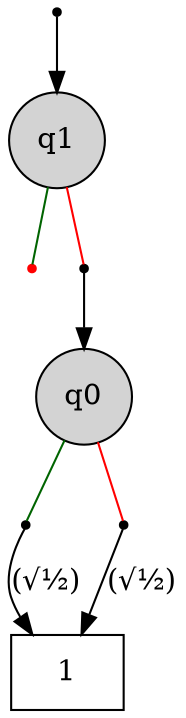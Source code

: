 digraph "DD" {
graph [center=true, ordering=out];
node [shape=circle, center=true];
"T" [ shape = box, label="1" ];
"R" [label="", shape=point];
"0" [ label="q1" ,style=filled, fillcolor=lightgray ];
"0h0"  [label="", shape=point , fillcolor=red, color=red];
"0h2"  [label="", shape=point];
"1" [ label="q0" ,style=filled, fillcolor=lightgray ];
"1h0"  [label="", shape=point ];
"1h2"  [label="", shape=point ];

"R" -> "0"
{rank=same; "0h0" "0h2"}
"0" -> "0h0" [arrowhead=none,color=darkgreen];
"0" -> "0h2" [arrowhead=none,color=red];
"0h2" -> "1";
{rank=same; "1h0" "1h2"}
"1" -> "1h0" [arrowhead=none,color=darkgreen];
"1h0"-> "T" [label= "(√½)", ];
"1" -> "1h2" [arrowhead=none,color=red];
"1h2"-> "T" [label= "(√½)", ];

}
